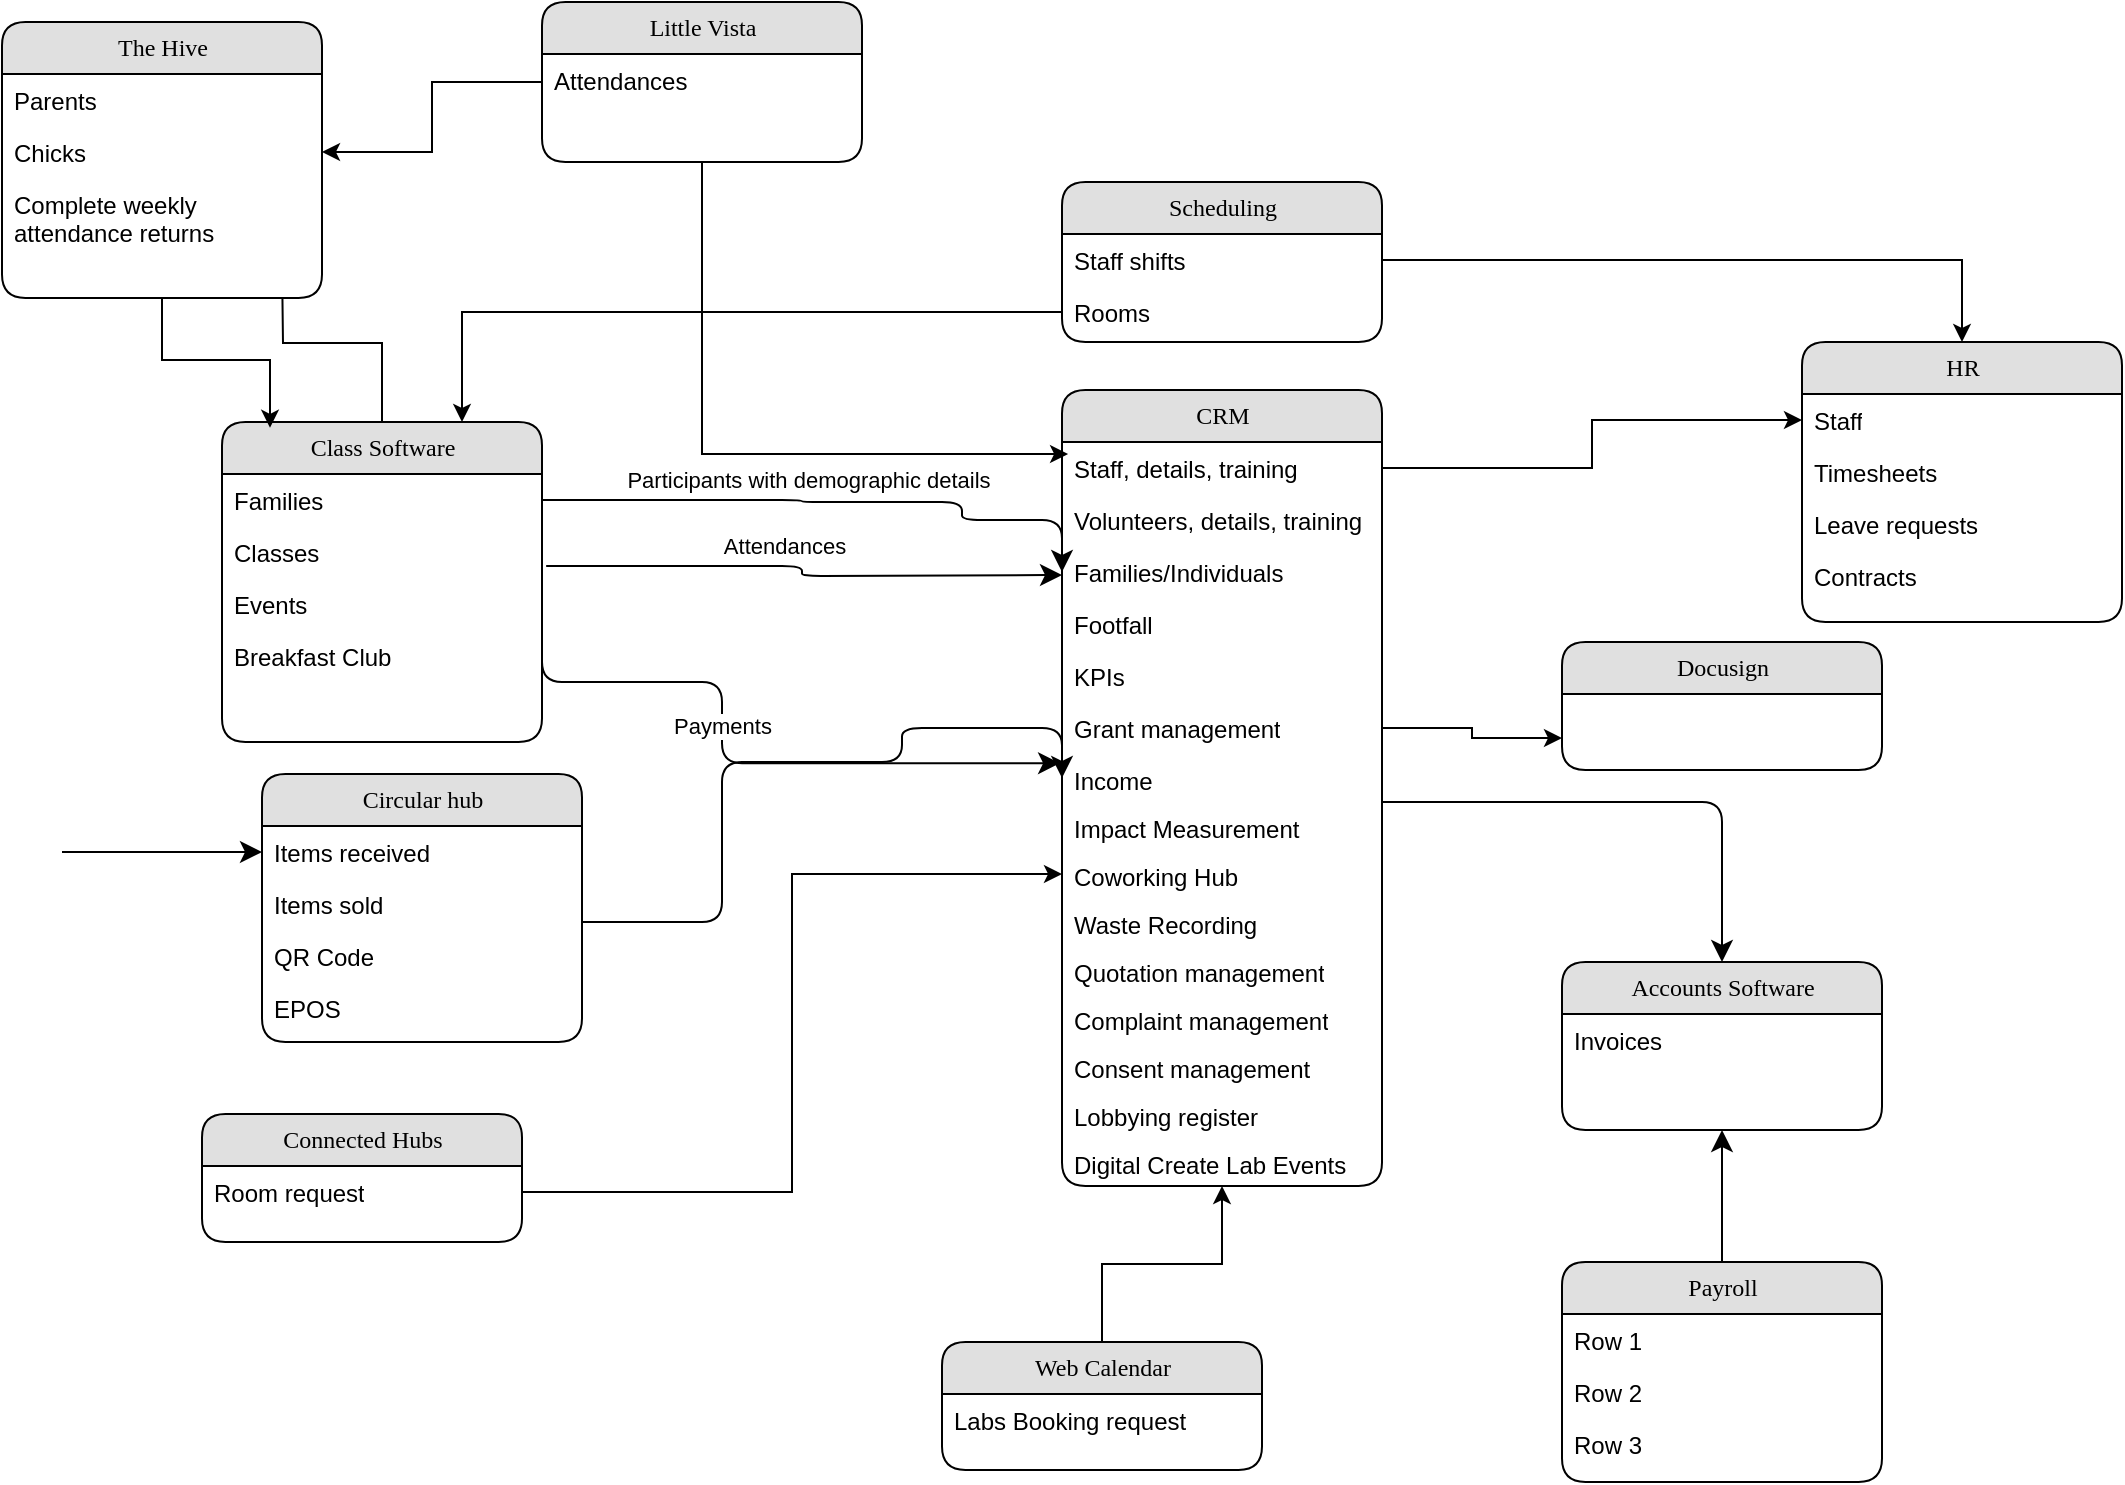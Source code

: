 <mxfile version="24.2.5" type="github">
  <diagram name="Page-1" id="5d7acffa-a066-3a61-03fe-96351882024d">
    <mxGraphModel dx="1434" dy="1588" grid="1" gridSize="10" guides="1" tooltips="1" connect="1" arrows="1" fold="1" page="1" pageScale="1" pageWidth="1100" pageHeight="850" background="#ffffff" math="0" shadow="0">
      <root>
        <mxCell id="0" />
        <mxCell id="1" parent="0" />
        <mxCell id="ErL-bR_JCzlSMhG34M6_-40" style="edgeStyle=orthogonalEdgeStyle;rounded=0;orthogonalLoop=1;jettySize=auto;html=1;" edge="1" parent="1" source="21ea969265ad0168-6">
          <mxGeometry relative="1" as="geometry">
            <mxPoint x="170" y="10" as="targetPoint" />
          </mxGeometry>
        </mxCell>
        <mxCell id="21ea969265ad0168-6" value="Class Software" style="swimlane;html=1;fontStyle=0;childLayout=stackLayout;horizontal=1;startSize=26;fillColor=#e0e0e0;horizontalStack=0;resizeParent=1;resizeLast=0;collapsible=1;marginBottom=0;swimlaneFillColor=#ffffff;align=center;rounded=1;shadow=0;comic=0;labelBackgroundColor=none;strokeWidth=1;fontFamily=Verdana;fontSize=12" parent="1" vertex="1">
          <mxGeometry x="140" y="90" width="160" height="160" as="geometry" />
        </mxCell>
        <mxCell id="21ea969265ad0168-7" value="Families" style="text;html=1;strokeColor=none;fillColor=none;spacingLeft=4;spacingRight=4;whiteSpace=wrap;overflow=hidden;rotatable=0;points=[[0,0.5],[1,0.5]];portConstraint=eastwest;" parent="21ea969265ad0168-6" vertex="1">
          <mxGeometry y="26" width="160" height="26" as="geometry" />
        </mxCell>
        <mxCell id="21ea969265ad0168-8" value="Classes" style="text;html=1;strokeColor=none;fillColor=none;spacingLeft=4;spacingRight=4;whiteSpace=wrap;overflow=hidden;rotatable=0;points=[[0,0.5],[1,0.5]];portConstraint=eastwest;" parent="21ea969265ad0168-6" vertex="1">
          <mxGeometry y="52" width="160" height="26" as="geometry" />
        </mxCell>
        <mxCell id="21ea969265ad0168-9" value="Events" style="text;html=1;strokeColor=none;fillColor=none;spacingLeft=4;spacingRight=4;whiteSpace=wrap;overflow=hidden;rotatable=0;points=[[0,0.5],[1,0.5]];portConstraint=eastwest;" parent="21ea969265ad0168-6" vertex="1">
          <mxGeometry y="78" width="160" height="26" as="geometry" />
        </mxCell>
        <mxCell id="ErL-bR_JCzlSMhG34M6_-34" value="Breakfast Club" style="text;html=1;strokeColor=none;fillColor=none;spacingLeft=4;spacingRight=4;whiteSpace=wrap;overflow=hidden;rotatable=0;points=[[0,0.5],[1,0.5]];portConstraint=eastwest;" vertex="1" parent="21ea969265ad0168-6">
          <mxGeometry y="104" width="160" height="26" as="geometry" />
        </mxCell>
        <mxCell id="21ea969265ad0168-10" value="CRM" style="swimlane;html=1;fontStyle=0;childLayout=stackLayout;horizontal=1;startSize=26;fillColor=#e0e0e0;horizontalStack=0;resizeParent=1;resizeLast=0;collapsible=1;marginBottom=0;swimlaneFillColor=#ffffff;align=center;rounded=1;shadow=0;comic=0;labelBackgroundColor=none;strokeWidth=1;fontFamily=Verdana;fontSize=12" parent="1" vertex="1">
          <mxGeometry x="560" y="74" width="160" height="398" as="geometry" />
        </mxCell>
        <mxCell id="ErL-bR_JCzlSMhG34M6_-11" value="Staff, details, training" style="text;html=1;strokeColor=none;fillColor=none;spacingLeft=4;spacingRight=4;whiteSpace=wrap;overflow=hidden;rotatable=0;points=[[0,0.5],[1,0.5]];portConstraint=eastwest;" vertex="1" parent="21ea969265ad0168-10">
          <mxGeometry y="26" width="160" height="26" as="geometry" />
        </mxCell>
        <mxCell id="ErL-bR_JCzlSMhG34M6_-56" value="Volunteers, details, training" style="text;html=1;strokeColor=none;fillColor=none;spacingLeft=4;spacingRight=4;whiteSpace=wrap;overflow=hidden;rotatable=0;points=[[0,0.5],[1,0.5]];portConstraint=eastwest;" vertex="1" parent="21ea969265ad0168-10">
          <mxGeometry y="52" width="160" height="26" as="geometry" />
        </mxCell>
        <mxCell id="21ea969265ad0168-11" value="Families/Individuals" style="text;html=1;strokeColor=none;fillColor=none;spacingLeft=4;spacingRight=4;whiteSpace=wrap;overflow=hidden;rotatable=0;points=[[0,0.5],[1,0.5]];portConstraint=eastwest;" parent="21ea969265ad0168-10" vertex="1">
          <mxGeometry y="78" width="160" height="26" as="geometry" />
        </mxCell>
        <mxCell id="21ea969265ad0168-12" value="Footfall" style="text;html=1;strokeColor=none;fillColor=none;spacingLeft=4;spacingRight=4;whiteSpace=wrap;overflow=hidden;rotatable=0;points=[[0,0.5],[1,0.5]];portConstraint=eastwest;" parent="21ea969265ad0168-10" vertex="1">
          <mxGeometry y="104" width="160" height="26" as="geometry" />
        </mxCell>
        <mxCell id="21ea969265ad0168-52" value="KPIs" style="text;html=1;strokeColor=none;fillColor=none;spacingLeft=4;spacingRight=4;whiteSpace=wrap;overflow=hidden;rotatable=0;points=[[0,0.5],[1,0.5]];portConstraint=eastwest;" parent="21ea969265ad0168-10" vertex="1">
          <mxGeometry y="130" width="160" height="26" as="geometry" />
        </mxCell>
        <mxCell id="ErL-bR_JCzlSMhG34M6_-6" value="Grant management" style="text;html=1;strokeColor=none;fillColor=none;spacingLeft=4;spacingRight=4;whiteSpace=wrap;overflow=hidden;rotatable=0;points=[[0,0.5],[1,0.5]];portConstraint=eastwest;" vertex="1" parent="21ea969265ad0168-10">
          <mxGeometry y="156" width="160" height="26" as="geometry" />
        </mxCell>
        <mxCell id="ErL-bR_JCzlSMhG34M6_-10" value="Income" style="text;html=1;strokeColor=none;fillColor=none;spacingLeft=4;spacingRight=4;whiteSpace=wrap;overflow=hidden;rotatable=0;points=[[0,0.5],[1,0.5]];portConstraint=eastwest;" vertex="1" parent="21ea969265ad0168-10">
          <mxGeometry y="182" width="160" height="24" as="geometry" />
        </mxCell>
        <mxCell id="ErL-bR_JCzlSMhG34M6_-22" value="Impact Measurement" style="text;html=1;strokeColor=none;fillColor=none;spacingLeft=4;spacingRight=4;whiteSpace=wrap;overflow=hidden;rotatable=0;points=[[0,0.5],[1,0.5]];portConstraint=eastwest;" vertex="1" parent="21ea969265ad0168-10">
          <mxGeometry y="206" width="160" height="24" as="geometry" />
        </mxCell>
        <mxCell id="ErL-bR_JCzlSMhG34M6_-32" value="Coworking Hub" style="text;html=1;strokeColor=none;fillColor=none;spacingLeft=4;spacingRight=4;whiteSpace=wrap;overflow=hidden;rotatable=0;points=[[0,0.5],[1,0.5]];portConstraint=eastwest;" vertex="1" parent="21ea969265ad0168-10">
          <mxGeometry y="230" width="160" height="24" as="geometry" />
        </mxCell>
        <mxCell id="ErL-bR_JCzlSMhG34M6_-35" value="Waste Recording" style="text;html=1;strokeColor=none;fillColor=none;spacingLeft=4;spacingRight=4;whiteSpace=wrap;overflow=hidden;rotatable=0;points=[[0,0.5],[1,0.5]];portConstraint=eastwest;" vertex="1" parent="21ea969265ad0168-10">
          <mxGeometry y="254" width="160" height="24" as="geometry" />
        </mxCell>
        <mxCell id="ErL-bR_JCzlSMhG34M6_-44" value="Quotation management" style="text;html=1;strokeColor=none;fillColor=none;spacingLeft=4;spacingRight=4;whiteSpace=wrap;overflow=hidden;rotatable=0;points=[[0,0.5],[1,0.5]];portConstraint=eastwest;" vertex="1" parent="21ea969265ad0168-10">
          <mxGeometry y="278" width="160" height="24" as="geometry" />
        </mxCell>
        <mxCell id="ErL-bR_JCzlSMhG34M6_-48" value="Complaint management" style="text;html=1;strokeColor=none;fillColor=none;spacingLeft=4;spacingRight=4;whiteSpace=wrap;overflow=hidden;rotatable=0;points=[[0,0.5],[1,0.5]];portConstraint=eastwest;" vertex="1" parent="21ea969265ad0168-10">
          <mxGeometry y="302" width="160" height="24" as="geometry" />
        </mxCell>
        <mxCell id="ErL-bR_JCzlSMhG34M6_-49" value="Consent management" style="text;html=1;strokeColor=none;fillColor=none;spacingLeft=4;spacingRight=4;whiteSpace=wrap;overflow=hidden;rotatable=0;points=[[0,0.5],[1,0.5]];portConstraint=eastwest;" vertex="1" parent="21ea969265ad0168-10">
          <mxGeometry y="326" width="160" height="24" as="geometry" />
        </mxCell>
        <mxCell id="ErL-bR_JCzlSMhG34M6_-50" value="Lobbying register" style="text;html=1;strokeColor=none;fillColor=none;spacingLeft=4;spacingRight=4;whiteSpace=wrap;overflow=hidden;rotatable=0;points=[[0,0.5],[1,0.5]];portConstraint=eastwest;" vertex="1" parent="21ea969265ad0168-10">
          <mxGeometry y="350" width="160" height="24" as="geometry" />
        </mxCell>
        <mxCell id="ErL-bR_JCzlSMhG34M6_-55" value="Digital Create Lab Events" style="text;html=1;strokeColor=none;fillColor=none;spacingLeft=4;spacingRight=4;whiteSpace=wrap;overflow=hidden;rotatable=0;points=[[0,0.5],[1,0.5]];portConstraint=eastwest;" vertex="1" parent="21ea969265ad0168-10">
          <mxGeometry y="374" width="160" height="24" as="geometry" />
        </mxCell>
        <mxCell id="21ea969265ad0168-14" value="Circular hub" style="swimlane;html=1;fontStyle=0;childLayout=stackLayout;horizontal=1;startSize=26;fillColor=#e0e0e0;horizontalStack=0;resizeParent=1;resizeLast=0;collapsible=1;marginBottom=0;swimlaneFillColor=#ffffff;align=center;rounded=1;shadow=0;comic=0;labelBackgroundColor=none;strokeWidth=1;fontFamily=Verdana;fontSize=12" parent="1" vertex="1">
          <mxGeometry x="160" y="266" width="160" height="134" as="geometry" />
        </mxCell>
        <mxCell id="21ea969265ad0168-15" value="Items received" style="text;html=1;strokeColor=none;fillColor=none;spacingLeft=4;spacingRight=4;whiteSpace=wrap;overflow=hidden;rotatable=0;points=[[0,0.5],[1,0.5]];portConstraint=eastwest;" parent="21ea969265ad0168-14" vertex="1">
          <mxGeometry y="26" width="160" height="26" as="geometry" />
        </mxCell>
        <mxCell id="21ea969265ad0168-16" value="Items sold" style="text;html=1;strokeColor=none;fillColor=none;spacingLeft=4;spacingRight=4;whiteSpace=wrap;overflow=hidden;rotatable=0;points=[[0,0.5],[1,0.5]];portConstraint=eastwest;" parent="21ea969265ad0168-14" vertex="1">
          <mxGeometry y="52" width="160" height="26" as="geometry" />
        </mxCell>
        <mxCell id="ErL-bR_JCzlSMhG34M6_-7" value="QR Code" style="text;html=1;strokeColor=none;fillColor=none;spacingLeft=4;spacingRight=4;whiteSpace=wrap;overflow=hidden;rotatable=0;points=[[0,0.5],[1,0.5]];portConstraint=eastwest;" vertex="1" parent="21ea969265ad0168-14">
          <mxGeometry y="78" width="160" height="26" as="geometry" />
        </mxCell>
        <mxCell id="ErL-bR_JCzlSMhG34M6_-9" value="EPOS" style="text;html=1;strokeColor=none;fillColor=none;spacingLeft=4;spacingRight=4;whiteSpace=wrap;overflow=hidden;rotatable=0;points=[[0,0.5],[1,0.5]];portConstraint=eastwest;" vertex="1" parent="21ea969265ad0168-14">
          <mxGeometry y="104" width="160" height="26" as="geometry" />
        </mxCell>
        <mxCell id="21ea969265ad0168-18" value="HR" style="swimlane;html=1;fontStyle=0;childLayout=stackLayout;horizontal=1;startSize=26;fillColor=#e0e0e0;horizontalStack=0;resizeParent=1;resizeLast=0;collapsible=1;marginBottom=0;swimlaneFillColor=#ffffff;align=center;rounded=1;shadow=0;comic=0;labelBackgroundColor=none;strokeWidth=1;fontFamily=Verdana;fontSize=12" parent="1" vertex="1">
          <mxGeometry x="930" y="50" width="160" height="140" as="geometry" />
        </mxCell>
        <mxCell id="21ea969265ad0168-19" value="Staff" style="text;html=1;strokeColor=none;fillColor=none;spacingLeft=4;spacingRight=4;whiteSpace=wrap;overflow=hidden;rotatable=0;points=[[0,0.5],[1,0.5]];portConstraint=eastwest;" parent="21ea969265ad0168-18" vertex="1">
          <mxGeometry y="26" width="160" height="26" as="geometry" />
        </mxCell>
        <mxCell id="21ea969265ad0168-20" value="Timesheets" style="text;html=1;strokeColor=none;fillColor=none;spacingLeft=4;spacingRight=4;whiteSpace=wrap;overflow=hidden;rotatable=0;points=[[0,0.5],[1,0.5]];portConstraint=eastwest;" parent="21ea969265ad0168-18" vertex="1">
          <mxGeometry y="52" width="160" height="26" as="geometry" />
        </mxCell>
        <mxCell id="21ea969265ad0168-51" value="Leave requests" style="text;html=1;strokeColor=none;fillColor=none;spacingLeft=4;spacingRight=4;whiteSpace=wrap;overflow=hidden;rotatable=0;points=[[0,0.5],[1,0.5]];portConstraint=eastwest;" parent="21ea969265ad0168-18" vertex="1">
          <mxGeometry y="78" width="160" height="26" as="geometry" />
        </mxCell>
        <mxCell id="21ea969265ad0168-21" value="Contracts" style="text;html=1;strokeColor=none;fillColor=none;spacingLeft=4;spacingRight=4;whiteSpace=wrap;overflow=hidden;rotatable=0;points=[[0,0.5],[1,0.5]];portConstraint=eastwest;" parent="21ea969265ad0168-18" vertex="1">
          <mxGeometry y="104" width="160" height="26" as="geometry" />
        </mxCell>
        <mxCell id="21ea969265ad0168-22" value="Accounts Software" style="swimlane;html=1;fontStyle=0;childLayout=stackLayout;horizontal=1;startSize=26;fillColor=#e0e0e0;horizontalStack=0;resizeParent=1;resizeLast=0;collapsible=1;marginBottom=0;swimlaneFillColor=#ffffff;align=center;rounded=1;shadow=0;comic=0;labelBackgroundColor=none;strokeWidth=1;fontFamily=Verdana;fontSize=12" parent="1" vertex="1">
          <mxGeometry x="810" y="360" width="160" height="84" as="geometry" />
        </mxCell>
        <mxCell id="21ea969265ad0168-23" value="Invoices" style="text;html=1;strokeColor=none;fillColor=none;spacingLeft=4;spacingRight=4;whiteSpace=wrap;overflow=hidden;rotatable=0;points=[[0,0.5],[1,0.5]];portConstraint=eastwest;" parent="21ea969265ad0168-22" vertex="1">
          <mxGeometry y="26" width="160" height="26" as="geometry" />
        </mxCell>
        <mxCell id="21ea969265ad0168-26" value="Payroll" style="swimlane;html=1;fontStyle=0;childLayout=stackLayout;horizontal=1;startSize=26;fillColor=#e0e0e0;horizontalStack=0;resizeParent=1;resizeLast=0;collapsible=1;marginBottom=0;swimlaneFillColor=#ffffff;align=center;rounded=1;shadow=0;comic=0;labelBackgroundColor=none;strokeWidth=1;fontFamily=Verdana;fontSize=12" parent="1" vertex="1">
          <mxGeometry x="810" y="510" width="160" height="110" as="geometry" />
        </mxCell>
        <mxCell id="21ea969265ad0168-27" value="Row 1" style="text;html=1;strokeColor=none;fillColor=none;spacingLeft=4;spacingRight=4;whiteSpace=wrap;overflow=hidden;rotatable=0;points=[[0,0.5],[1,0.5]];portConstraint=eastwest;" parent="21ea969265ad0168-26" vertex="1">
          <mxGeometry y="26" width="160" height="26" as="geometry" />
        </mxCell>
        <mxCell id="21ea969265ad0168-28" value="Row 2" style="text;html=1;strokeColor=none;fillColor=none;spacingLeft=4;spacingRight=4;whiteSpace=wrap;overflow=hidden;rotatable=0;points=[[0,0.5],[1,0.5]];portConstraint=eastwest;" parent="21ea969265ad0168-26" vertex="1">
          <mxGeometry y="52" width="160" height="26" as="geometry" />
        </mxCell>
        <mxCell id="21ea969265ad0168-29" value="Row 3" style="text;html=1;strokeColor=none;fillColor=none;spacingLeft=4;spacingRight=4;whiteSpace=wrap;overflow=hidden;rotatable=0;points=[[0,0.5],[1,0.5]];portConstraint=eastwest;" parent="21ea969265ad0168-26" vertex="1">
          <mxGeometry y="78" width="160" height="26" as="geometry" />
        </mxCell>
        <mxCell id="21ea969265ad0168-32" style="edgeStyle=none;html=1;labelBackgroundColor=none;startFill=0;startSize=8;endFill=1;endSize=8;fontFamily=Verdana;fontSize=12;entryX=0;entryY=0.5;entryDx=0;entryDy=0;" parent="1" target="21ea969265ad0168-15" edge="1">
          <mxGeometry relative="1" as="geometry">
            <mxPoint x="60" y="305" as="sourcePoint" />
          </mxGeometry>
        </mxCell>
        <mxCell id="21ea969265ad0168-35" style="edgeStyle=orthogonalEdgeStyle;html=1;labelBackgroundColor=none;startFill=0;startSize=8;endFill=1;endSize=8;fontFamily=Verdana;fontSize=12;entryX=0;entryY=0.5;entryDx=0;entryDy=0;" parent="1" source="21ea969265ad0168-14" target="ErL-bR_JCzlSMhG34M6_-10" edge="1">
          <mxGeometry relative="1" as="geometry">
            <Array as="points">
              <mxPoint x="390" y="340" />
              <mxPoint x="390" y="260" />
              <mxPoint x="480" y="260" />
              <mxPoint x="480" y="243" />
            </Array>
            <mxPoint x="480" y="270" as="targetPoint" />
          </mxGeometry>
        </mxCell>
        <mxCell id="21ea969265ad0168-37" style="edgeStyle=orthogonalEdgeStyle;html=1;labelBackgroundColor=none;startFill=0;startSize=8;endFill=1;endSize=8;fontFamily=Verdana;fontSize=12;" parent="1" source="21ea969265ad0168-26" target="21ea969265ad0168-22" edge="1">
          <mxGeometry relative="1" as="geometry" />
        </mxCell>
        <mxCell id="21ea969265ad0168-38" style="edgeStyle=orthogonalEdgeStyle;html=1;labelBackgroundColor=none;startFill=0;startSize=8;endFill=1;endSize=8;fontFamily=Verdana;fontSize=12;" parent="1" source="21ea969265ad0168-10" target="21ea969265ad0168-22" edge="1">
          <mxGeometry relative="1" as="geometry">
            <Array as="points">
              <mxPoint x="890" y="280" />
            </Array>
          </mxGeometry>
        </mxCell>
        <mxCell id="21ea969265ad0168-39" style="edgeStyle=orthogonalEdgeStyle;html=1;labelBackgroundColor=none;startFill=0;startSize=8;endFill=1;endSize=8;fontFamily=Verdana;fontSize=12;exitX=1;exitY=0.5;exitDx=0;exitDy=0;entryX=0;entryY=0.5;entryDx=0;entryDy=0;" parent="1" source="21ea969265ad0168-7" target="21ea969265ad0168-11" edge="1">
          <mxGeometry relative="1" as="geometry">
            <Array as="points">
              <mxPoint x="430" y="129" />
              <mxPoint x="430" y="130" />
              <mxPoint x="510" y="130" />
              <mxPoint x="510" y="139" />
            </Array>
            <mxPoint x="320" y="120" as="sourcePoint" />
            <mxPoint x="480" y="140" as="targetPoint" />
          </mxGeometry>
        </mxCell>
        <mxCell id="ErL-bR_JCzlSMhG34M6_-1" value="Participants with demographic details" style="edgeLabel;html=1;align=center;verticalAlign=middle;resizable=0;points=[];" vertex="1" connectable="0" parent="21ea969265ad0168-39">
          <mxGeometry x="-0.192" relative="1" as="geometry">
            <mxPoint x="13" y="-10" as="offset" />
          </mxGeometry>
        </mxCell>
        <mxCell id="21ea969265ad0168-41" style="edgeStyle=orthogonalEdgeStyle;html=1;exitX=1;exitY=0.5;labelBackgroundColor=none;startFill=0;startSize=8;endFill=1;endSize=8;fontFamily=Verdana;fontSize=12;exitDx=0;exitDy=0;entryX=-0.006;entryY=0.192;entryDx=0;entryDy=0;entryPerimeter=0;" parent="1" source="21ea969265ad0168-9" target="ErL-bR_JCzlSMhG34M6_-10" edge="1">
          <mxGeometry relative="1" as="geometry">
            <mxPoint x="-50" y="587.5" as="sourcePoint" />
            <mxPoint x="190" y="662.5" as="targetPoint" />
            <Array as="points">
              <mxPoint x="320" y="220" />
              <mxPoint x="390" y="220" />
              <mxPoint x="390" y="235" />
            </Array>
          </mxGeometry>
        </mxCell>
        <mxCell id="ErL-bR_JCzlSMhG34M6_-5" value="Payments" style="edgeLabel;html=1;align=center;verticalAlign=middle;resizable=0;points=[];" vertex="1" connectable="0" parent="21ea969265ad0168-41">
          <mxGeometry x="-0.111" relative="1" as="geometry">
            <mxPoint as="offset" />
          </mxGeometry>
        </mxCell>
        <mxCell id="ErL-bR_JCzlSMhG34M6_-2" style="edgeStyle=orthogonalEdgeStyle;html=1;entryX=0;entryY=0.5;labelBackgroundColor=none;startFill=0;startSize=8;endFill=1;endSize=8;fontFamily=Verdana;fontSize=12;exitX=1.013;exitY=0.769;exitDx=0;exitDy=0;exitPerimeter=0;" edge="1" parent="1" source="21ea969265ad0168-8">
          <mxGeometry relative="1" as="geometry">
            <Array as="points" />
            <mxPoint x="320" y="166.5" as="sourcePoint" />
            <mxPoint x="560" y="166.5" as="targetPoint" />
          </mxGeometry>
        </mxCell>
        <mxCell id="ErL-bR_JCzlSMhG34M6_-3" value="Attendances" style="edgeLabel;html=1;align=center;verticalAlign=middle;resizable=0;points=[];" vertex="1" connectable="0" parent="ErL-bR_JCzlSMhG34M6_-2">
          <mxGeometry x="-0.192" relative="1" as="geometry">
            <mxPoint x="13" y="-10" as="offset" />
          </mxGeometry>
        </mxCell>
        <mxCell id="ErL-bR_JCzlSMhG34M6_-13" style="edgeStyle=orthogonalEdgeStyle;rounded=0;orthogonalLoop=1;jettySize=auto;html=1;entryX=0;entryY=0.5;entryDx=0;entryDy=0;" edge="1" parent="1" source="ErL-bR_JCzlSMhG34M6_-11" target="21ea969265ad0168-19">
          <mxGeometry relative="1" as="geometry" />
        </mxCell>
        <mxCell id="ErL-bR_JCzlSMhG34M6_-14" value="Scheduling" style="swimlane;html=1;fontStyle=0;childLayout=stackLayout;horizontal=1;startSize=26;fillColor=#e0e0e0;horizontalStack=0;resizeParent=1;resizeLast=0;collapsible=1;marginBottom=0;swimlaneFillColor=#ffffff;align=center;rounded=1;shadow=0;comic=0;labelBackgroundColor=none;strokeWidth=1;fontFamily=Verdana;fontSize=12" vertex="1" parent="1">
          <mxGeometry x="560" y="-30" width="160" height="80" as="geometry" />
        </mxCell>
        <mxCell id="ErL-bR_JCzlSMhG34M6_-15" value="Staff shifts" style="text;html=1;strokeColor=none;fillColor=none;spacingLeft=4;spacingRight=4;whiteSpace=wrap;overflow=hidden;rotatable=0;points=[[0,0.5],[1,0.5]];portConstraint=eastwest;" vertex="1" parent="ErL-bR_JCzlSMhG34M6_-14">
          <mxGeometry y="26" width="160" height="26" as="geometry" />
        </mxCell>
        <mxCell id="ErL-bR_JCzlSMhG34M6_-16" value="Rooms" style="text;html=1;strokeColor=none;fillColor=none;spacingLeft=4;spacingRight=4;whiteSpace=wrap;overflow=hidden;rotatable=0;points=[[0,0.5],[1,0.5]];portConstraint=eastwest;" vertex="1" parent="ErL-bR_JCzlSMhG34M6_-14">
          <mxGeometry y="52" width="160" height="26" as="geometry" />
        </mxCell>
        <mxCell id="ErL-bR_JCzlSMhG34M6_-20" style="edgeStyle=orthogonalEdgeStyle;rounded=0;orthogonalLoop=1;jettySize=auto;html=1;exitX=0;exitY=0.5;exitDx=0;exitDy=0;entryX=0.75;entryY=0;entryDx=0;entryDy=0;" edge="1" parent="1" source="ErL-bR_JCzlSMhG34M6_-16" target="21ea969265ad0168-6">
          <mxGeometry relative="1" as="geometry" />
        </mxCell>
        <mxCell id="ErL-bR_JCzlSMhG34M6_-21" style="edgeStyle=orthogonalEdgeStyle;rounded=0;orthogonalLoop=1;jettySize=auto;html=1;exitX=1;exitY=0.5;exitDx=0;exitDy=0;" edge="1" parent="1" source="ErL-bR_JCzlSMhG34M6_-15" target="21ea969265ad0168-18">
          <mxGeometry relative="1" as="geometry" />
        </mxCell>
        <mxCell id="ErL-bR_JCzlSMhG34M6_-23" value="The Hive" style="swimlane;html=1;fontStyle=0;childLayout=stackLayout;horizontal=1;startSize=26;fillColor=#e0e0e0;horizontalStack=0;resizeParent=1;resizeLast=0;collapsible=1;marginBottom=0;swimlaneFillColor=#ffffff;align=center;rounded=1;shadow=0;comic=0;labelBackgroundColor=none;strokeWidth=1;fontFamily=Verdana;fontSize=12" vertex="1" parent="1">
          <mxGeometry x="30" y="-110" width="160" height="138" as="geometry" />
        </mxCell>
        <mxCell id="ErL-bR_JCzlSMhG34M6_-24" value="Parents" style="text;html=1;strokeColor=none;fillColor=none;spacingLeft=4;spacingRight=4;whiteSpace=wrap;overflow=hidden;rotatable=0;points=[[0,0.5],[1,0.5]];portConstraint=eastwest;" vertex="1" parent="ErL-bR_JCzlSMhG34M6_-23">
          <mxGeometry y="26" width="160" height="26" as="geometry" />
        </mxCell>
        <mxCell id="ErL-bR_JCzlSMhG34M6_-25" value="Chicks" style="text;html=1;strokeColor=none;fillColor=none;spacingLeft=4;spacingRight=4;whiteSpace=wrap;overflow=hidden;rotatable=0;points=[[0,0.5],[1,0.5]];portConstraint=eastwest;" vertex="1" parent="ErL-bR_JCzlSMhG34M6_-23">
          <mxGeometry y="52" width="160" height="26" as="geometry" />
        </mxCell>
        <mxCell id="ErL-bR_JCzlSMhG34M6_-37" value="Complete weekly attendance returns" style="text;html=1;strokeColor=none;fillColor=none;spacingLeft=4;spacingRight=4;whiteSpace=wrap;overflow=hidden;rotatable=0;points=[[0,0.5],[1,0.5]];portConstraint=eastwest;" vertex="1" parent="ErL-bR_JCzlSMhG34M6_-23">
          <mxGeometry y="78" width="160" height="34" as="geometry" />
        </mxCell>
        <mxCell id="ErL-bR_JCzlSMhG34M6_-26" style="edgeStyle=orthogonalEdgeStyle;rounded=0;orthogonalLoop=1;jettySize=auto;html=1;entryX=0.15;entryY=0.018;entryDx=0;entryDy=0;entryPerimeter=0;" edge="1" parent="1" source="ErL-bR_JCzlSMhG34M6_-23" target="21ea969265ad0168-6">
          <mxGeometry relative="1" as="geometry" />
        </mxCell>
        <mxCell id="ErL-bR_JCzlSMhG34M6_-27" value="Connected Hubs" style="swimlane;html=1;fontStyle=0;childLayout=stackLayout;horizontal=1;startSize=26;fillColor=#e0e0e0;horizontalStack=0;resizeParent=1;resizeLast=0;collapsible=1;marginBottom=0;swimlaneFillColor=#ffffff;align=center;rounded=1;shadow=0;comic=0;labelBackgroundColor=none;strokeWidth=1;fontFamily=Verdana;fontSize=12" vertex="1" parent="1">
          <mxGeometry x="130" y="436" width="160" height="64" as="geometry" />
        </mxCell>
        <mxCell id="ErL-bR_JCzlSMhG34M6_-28" value="Room request" style="text;html=1;strokeColor=none;fillColor=none;spacingLeft=4;spacingRight=4;whiteSpace=wrap;overflow=hidden;rotatable=0;points=[[0,0.5],[1,0.5]];portConstraint=eastwest;" vertex="1" parent="ErL-bR_JCzlSMhG34M6_-27">
          <mxGeometry y="26" width="160" height="26" as="geometry" />
        </mxCell>
        <mxCell id="ErL-bR_JCzlSMhG34M6_-33" style="edgeStyle=orthogonalEdgeStyle;rounded=0;orthogonalLoop=1;jettySize=auto;html=1;entryX=0;entryY=0.5;entryDx=0;entryDy=0;" edge="1" parent="1" source="ErL-bR_JCzlSMhG34M6_-28" target="ErL-bR_JCzlSMhG34M6_-32">
          <mxGeometry relative="1" as="geometry" />
        </mxCell>
        <mxCell id="ErL-bR_JCzlSMhG34M6_-41" style="edgeStyle=orthogonalEdgeStyle;rounded=0;orthogonalLoop=1;jettySize=auto;html=1;entryX=1;entryY=0.5;entryDx=0;entryDy=0;" edge="1" parent="1" source="ErL-bR_JCzlSMhG34M6_-36" target="ErL-bR_JCzlSMhG34M6_-25">
          <mxGeometry relative="1" as="geometry" />
        </mxCell>
        <mxCell id="ErL-bR_JCzlSMhG34M6_-36" value="Little Vista" style="swimlane;html=1;fontStyle=0;childLayout=stackLayout;horizontal=1;startSize=26;fillColor=#e0e0e0;horizontalStack=0;resizeParent=1;resizeLast=0;collapsible=1;marginBottom=0;swimlaneFillColor=#ffffff;align=center;rounded=1;shadow=0;comic=0;labelBackgroundColor=none;strokeWidth=1;fontFamily=Verdana;fontSize=12" vertex="1" parent="1">
          <mxGeometry x="300" y="-120" width="160" height="80" as="geometry" />
        </mxCell>
        <mxCell id="ErL-bR_JCzlSMhG34M6_-43" value="Attendances" style="text;html=1;strokeColor=none;fillColor=none;spacingLeft=4;spacingRight=4;whiteSpace=wrap;overflow=hidden;rotatable=0;points=[[0,0.5],[1,0.5]];portConstraint=eastwest;" vertex="1" parent="ErL-bR_JCzlSMhG34M6_-36">
          <mxGeometry y="26" width="160" height="26" as="geometry" />
        </mxCell>
        <mxCell id="ErL-bR_JCzlSMhG34M6_-42" style="edgeStyle=orthogonalEdgeStyle;rounded=0;orthogonalLoop=1;jettySize=auto;html=1;entryX=0.019;entryY=0.231;entryDx=0;entryDy=0;entryPerimeter=0;" edge="1" parent="1" source="ErL-bR_JCzlSMhG34M6_-36" target="ErL-bR_JCzlSMhG34M6_-11">
          <mxGeometry relative="1" as="geometry" />
        </mxCell>
        <mxCell id="ErL-bR_JCzlSMhG34M6_-45" value="Web Calendar" style="swimlane;html=1;fontStyle=0;childLayout=stackLayout;horizontal=1;startSize=26;fillColor=#e0e0e0;horizontalStack=0;resizeParent=1;resizeLast=0;collapsible=1;marginBottom=0;swimlaneFillColor=#ffffff;align=center;rounded=1;shadow=0;comic=0;labelBackgroundColor=none;strokeWidth=1;fontFamily=Verdana;fontSize=12" vertex="1" parent="1">
          <mxGeometry x="500" y="550" width="160" height="64" as="geometry" />
        </mxCell>
        <mxCell id="ErL-bR_JCzlSMhG34M6_-46" value="Labs Booking request" style="text;html=1;strokeColor=none;fillColor=none;spacingLeft=4;spacingRight=4;whiteSpace=wrap;overflow=hidden;rotatable=0;points=[[0,0.5],[1,0.5]];portConstraint=eastwest;" vertex="1" parent="ErL-bR_JCzlSMhG34M6_-45">
          <mxGeometry y="26" width="160" height="26" as="geometry" />
        </mxCell>
        <mxCell id="ErL-bR_JCzlSMhG34M6_-47" style="edgeStyle=orthogonalEdgeStyle;rounded=0;orthogonalLoop=1;jettySize=auto;html=1;entryX=0.5;entryY=1;entryDx=0;entryDy=0;" edge="1" parent="1" source="ErL-bR_JCzlSMhG34M6_-45" target="21ea969265ad0168-10">
          <mxGeometry relative="1" as="geometry">
            <mxPoint x="650" y="390" as="targetPoint" />
          </mxGeometry>
        </mxCell>
        <mxCell id="ErL-bR_JCzlSMhG34M6_-51" value="Docusign" style="swimlane;html=1;fontStyle=0;childLayout=stackLayout;horizontal=1;startSize=26;fillColor=#e0e0e0;horizontalStack=0;resizeParent=1;resizeLast=0;collapsible=1;marginBottom=0;swimlaneFillColor=#ffffff;align=center;rounded=1;shadow=0;comic=0;labelBackgroundColor=none;strokeWidth=1;fontFamily=Verdana;fontSize=12" vertex="1" parent="1">
          <mxGeometry x="810" y="200" width="160" height="64" as="geometry" />
        </mxCell>
        <mxCell id="ErL-bR_JCzlSMhG34M6_-54" style="edgeStyle=orthogonalEdgeStyle;rounded=0;orthogonalLoop=1;jettySize=auto;html=1;exitX=1;exitY=0.5;exitDx=0;exitDy=0;entryX=0;entryY=0.75;entryDx=0;entryDy=0;" edge="1" parent="1" source="ErL-bR_JCzlSMhG34M6_-6" target="ErL-bR_JCzlSMhG34M6_-51">
          <mxGeometry relative="1" as="geometry" />
        </mxCell>
      </root>
    </mxGraphModel>
  </diagram>
</mxfile>

